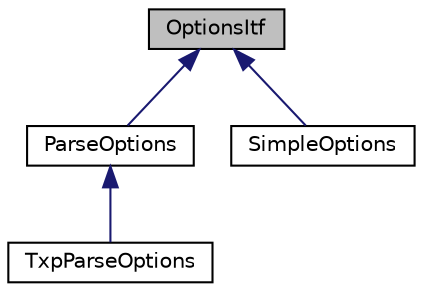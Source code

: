 digraph "OptionsItf"
{
  edge [fontname="Helvetica",fontsize="10",labelfontname="Helvetica",labelfontsize="10"];
  node [fontname="Helvetica",fontsize="10",shape=record];
  Node0 [label="OptionsItf",height=0.2,width=0.4,color="black", fillcolor="grey75", style="filled", fontcolor="black"];
  Node0 -> Node1 [dir="back",color="midnightblue",fontsize="10",style="solid",fontname="Helvetica"];
  Node1 [label="ParseOptions",height=0.2,width=0.4,color="black", fillcolor="white", style="filled",URL="$classkaldi_1_1ParseOptions.html",tooltip="The class ParseOptions is for parsing command-line options; see Parsing command-line options for more..."];
  Node1 -> Node2 [dir="back",color="midnightblue",fontsize="10",style="solid",fontname="Helvetica"];
  Node2 [label="TxpParseOptions",height=0.2,width=0.4,color="black", fillcolor="white", style="filled",URL="$classkaldi_1_1TxpParseOptions.html",tooltip="Class derived from standard ParseOptions in order to allow txp system to load a voice specific set of..."];
  Node0 -> Node3 [dir="back",color="midnightblue",fontsize="10",style="solid",fontname="Helvetica"];
  Node3 [label="SimpleOptions",height=0.2,width=0.4,color="black", fillcolor="white", style="filled",URL="$classkaldi_1_1SimpleOptions.html",tooltip="The class SimpleOptions is an implementation of OptionsItf that allows setting and getting option val..."];
}
